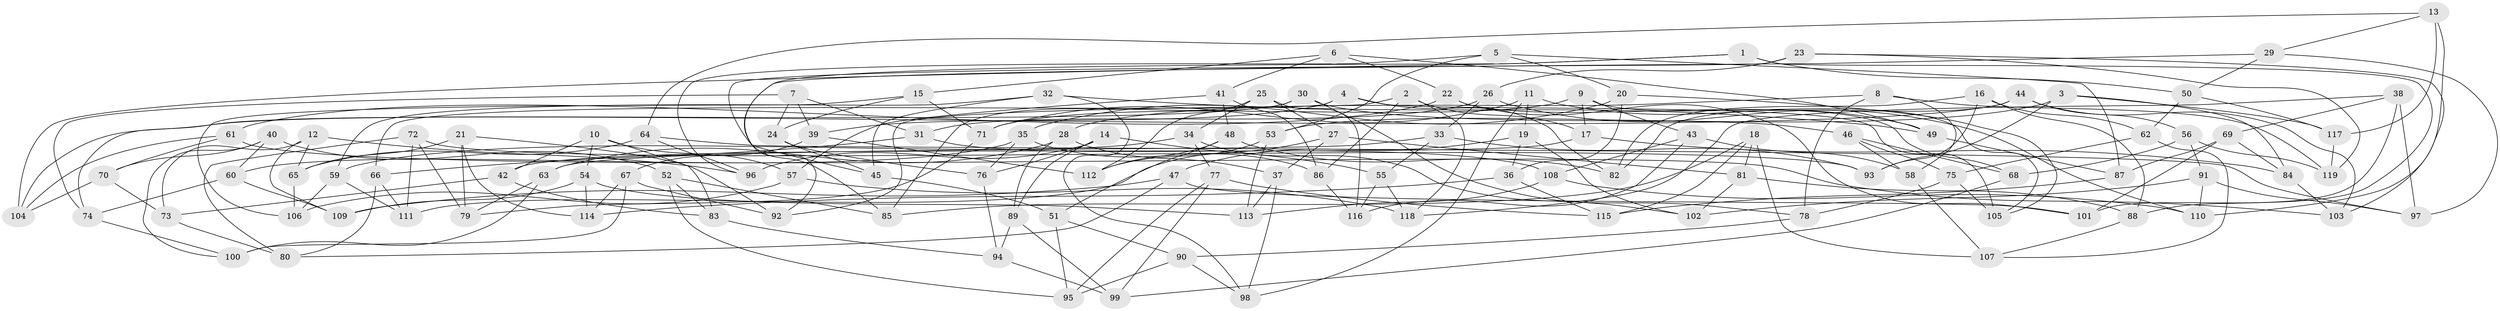 // Generated by graph-tools (version 1.1) at 2025/27/03/09/25 03:27:02]
// undirected, 119 vertices, 238 edges
graph export_dot {
graph [start="1"]
  node [color=gray90,style=filled];
  1;
  2;
  3;
  4;
  5;
  6;
  7;
  8;
  9;
  10;
  11;
  12;
  13;
  14;
  15;
  16;
  17;
  18;
  19;
  20;
  21;
  22;
  23;
  24;
  25;
  26;
  27;
  28;
  29;
  30;
  31;
  32;
  33;
  34;
  35;
  36;
  37;
  38;
  39;
  40;
  41;
  42;
  43;
  44;
  45;
  46;
  47;
  48;
  49;
  50;
  51;
  52;
  53;
  54;
  55;
  56;
  57;
  58;
  59;
  60;
  61;
  62;
  63;
  64;
  65;
  66;
  67;
  68;
  69;
  70;
  71;
  72;
  73;
  74;
  75;
  76;
  77;
  78;
  79;
  80;
  81;
  82;
  83;
  84;
  85;
  86;
  87;
  88;
  89;
  90;
  91;
  92;
  93;
  94;
  95;
  96;
  97;
  98;
  99;
  100;
  101;
  102;
  103;
  104;
  105;
  106;
  107;
  108;
  109;
  110;
  111;
  112;
  113;
  114;
  115;
  116;
  117;
  118;
  119;
  1 -- 104;
  1 -- 45;
  1 -- 88;
  1 -- 50;
  2 -- 17;
  2 -- 118;
  2 -- 92;
  2 -- 86;
  3 -- 117;
  3 -- 93;
  3 -- 53;
  3 -- 84;
  4 -- 82;
  4 -- 39;
  4 -- 66;
  4 -- 105;
  5 -- 20;
  5 -- 53;
  5 -- 87;
  5 -- 96;
  6 -- 22;
  6 -- 15;
  6 -- 49;
  6 -- 41;
  7 -- 74;
  7 -- 24;
  7 -- 31;
  7 -- 39;
  8 -- 119;
  8 -- 58;
  8 -- 78;
  8 -- 28;
  9 -- 43;
  9 -- 105;
  9 -- 17;
  9 -- 71;
  10 -- 54;
  10 -- 42;
  10 -- 57;
  10 -- 83;
  11 -- 19;
  11 -- 71;
  11 -- 98;
  11 -- 49;
  12 -- 96;
  12 -- 65;
  12 -- 73;
  12 -- 109;
  13 -- 64;
  13 -- 110;
  13 -- 117;
  13 -- 29;
  14 -- 89;
  14 -- 96;
  14 -- 55;
  14 -- 76;
  15 -- 71;
  15 -- 106;
  15 -- 24;
  16 -- 82;
  16 -- 88;
  16 -- 62;
  16 -- 93;
  17 -- 42;
  17 -- 84;
  18 -- 115;
  18 -- 81;
  18 -- 107;
  18 -- 85;
  19 -- 36;
  19 -- 102;
  19 -- 47;
  20 -- 105;
  20 -- 36;
  20 -- 35;
  21 -- 79;
  21 -- 92;
  21 -- 114;
  21 -- 65;
  22 -- 68;
  22 -- 101;
  22 -- 61;
  23 -- 103;
  23 -- 119;
  23 -- 26;
  23 -- 85;
  24 -- 76;
  24 -- 45;
  25 -- 116;
  25 -- 112;
  25 -- 34;
  25 -- 27;
  26 -- 31;
  26 -- 33;
  26 -- 110;
  27 -- 111;
  27 -- 81;
  27 -- 37;
  28 -- 37;
  28 -- 89;
  28 -- 63;
  29 -- 92;
  29 -- 97;
  29 -- 50;
  30 -- 46;
  30 -- 85;
  30 -- 78;
  30 -- 74;
  31 -- 66;
  31 -- 108;
  32 -- 59;
  32 -- 98;
  32 -- 49;
  32 -- 45;
  33 -- 93;
  33 -- 63;
  33 -- 55;
  34 -- 77;
  34 -- 59;
  34 -- 102;
  35 -- 76;
  35 -- 86;
  35 -- 60;
  36 -- 115;
  36 -- 114;
  37 -- 113;
  37 -- 98;
  38 -- 69;
  38 -- 101;
  38 -- 97;
  38 -- 118;
  39 -- 67;
  39 -- 112;
  40 -- 70;
  40 -- 60;
  40 -- 100;
  40 -- 52;
  41 -- 57;
  41 -- 86;
  41 -- 48;
  42 -- 73;
  42 -- 83;
  43 -- 58;
  43 -- 116;
  43 -- 108;
  44 -- 103;
  44 -- 82;
  44 -- 56;
  44 -- 104;
  45 -- 51;
  46 -- 58;
  46 -- 68;
  46 -- 75;
  47 -- 109;
  47 -- 101;
  47 -- 80;
  48 -- 82;
  48 -- 112;
  48 -- 51;
  49 -- 87;
  50 -- 62;
  50 -- 117;
  51 -- 95;
  51 -- 90;
  52 -- 83;
  52 -- 85;
  52 -- 95;
  53 -- 112;
  53 -- 113;
  54 -- 109;
  54 -- 114;
  54 -- 113;
  55 -- 116;
  55 -- 118;
  56 -- 91;
  56 -- 119;
  56 -- 68;
  57 -- 118;
  57 -- 106;
  58 -- 107;
  59 -- 106;
  59 -- 111;
  60 -- 74;
  60 -- 109;
  61 -- 103;
  61 -- 104;
  61 -- 70;
  62 -- 107;
  62 -- 75;
  63 -- 100;
  63 -- 79;
  64 -- 97;
  64 -- 96;
  64 -- 65;
  65 -- 106;
  66 -- 111;
  66 -- 80;
  67 -- 100;
  67 -- 114;
  67 -- 92;
  68 -- 99;
  69 -- 84;
  69 -- 87;
  69 -- 101;
  70 -- 104;
  70 -- 73;
  71 -- 79;
  72 -- 111;
  72 -- 79;
  72 -- 93;
  72 -- 80;
  73 -- 80;
  74 -- 100;
  75 -- 78;
  75 -- 105;
  76 -- 94;
  77 -- 95;
  77 -- 99;
  77 -- 115;
  78 -- 90;
  81 -- 88;
  81 -- 102;
  83 -- 94;
  84 -- 103;
  86 -- 116;
  87 -- 115;
  88 -- 107;
  89 -- 99;
  89 -- 94;
  90 -- 98;
  90 -- 95;
  91 -- 102;
  91 -- 110;
  91 -- 97;
  94 -- 99;
  108 -- 113;
  108 -- 110;
  117 -- 119;
}
